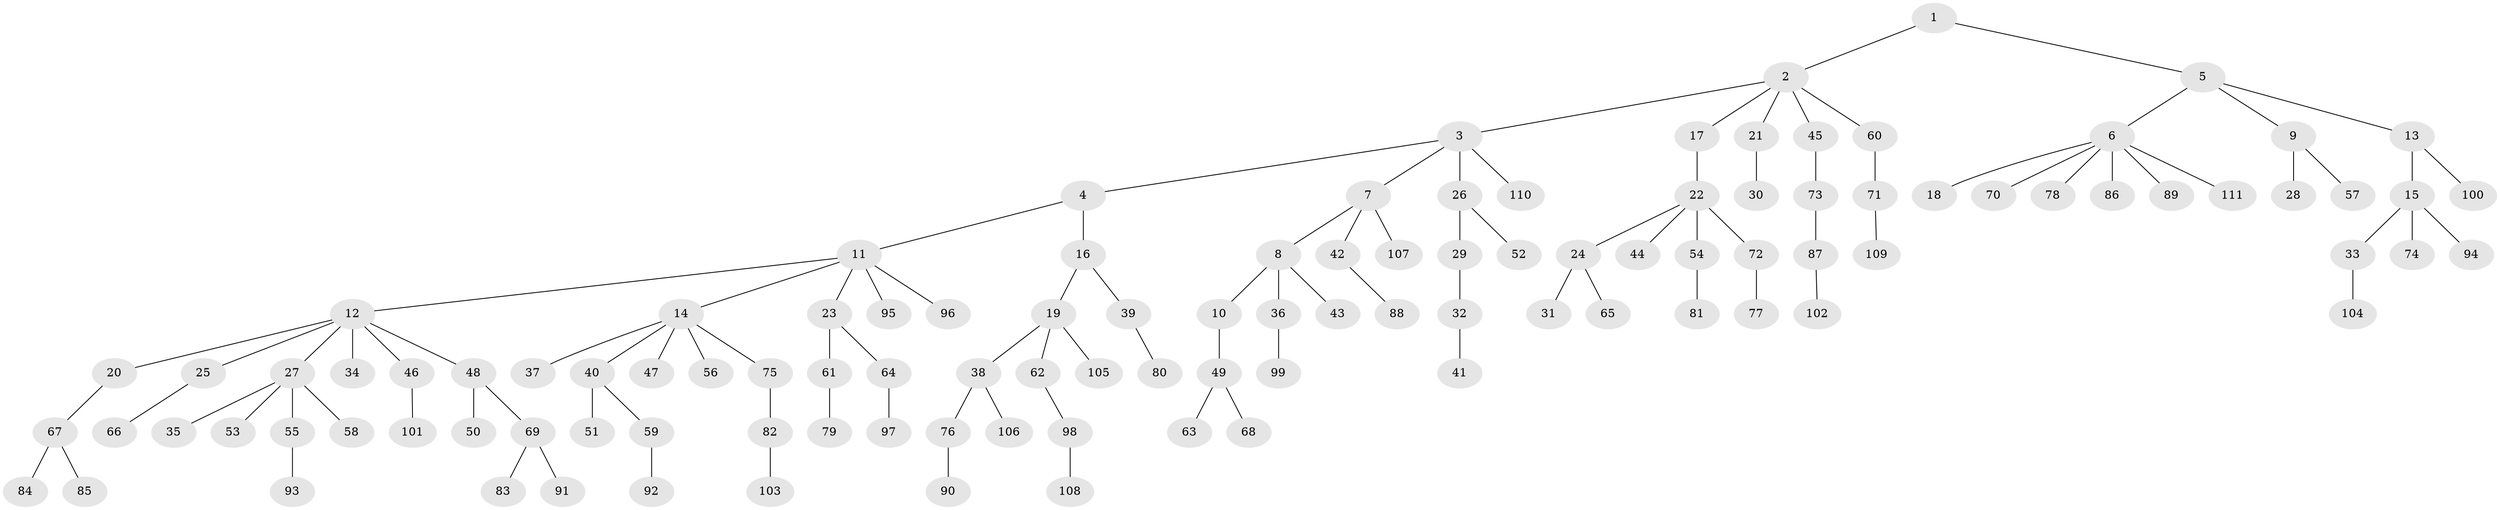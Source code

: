 // coarse degree distribution, {4: 0.025974025974025976, 1: 0.6103896103896104, 2: 0.2727272727272727, 5: 0.05194805194805195, 3: 0.025974025974025976, 29: 0.012987012987012988}
// Generated by graph-tools (version 1.1) at 2025/57/03/04/25 21:57:06]
// undirected, 111 vertices, 110 edges
graph export_dot {
graph [start="1"]
  node [color=gray90,style=filled];
  1;
  2;
  3;
  4;
  5;
  6;
  7;
  8;
  9;
  10;
  11;
  12;
  13;
  14;
  15;
  16;
  17;
  18;
  19;
  20;
  21;
  22;
  23;
  24;
  25;
  26;
  27;
  28;
  29;
  30;
  31;
  32;
  33;
  34;
  35;
  36;
  37;
  38;
  39;
  40;
  41;
  42;
  43;
  44;
  45;
  46;
  47;
  48;
  49;
  50;
  51;
  52;
  53;
  54;
  55;
  56;
  57;
  58;
  59;
  60;
  61;
  62;
  63;
  64;
  65;
  66;
  67;
  68;
  69;
  70;
  71;
  72;
  73;
  74;
  75;
  76;
  77;
  78;
  79;
  80;
  81;
  82;
  83;
  84;
  85;
  86;
  87;
  88;
  89;
  90;
  91;
  92;
  93;
  94;
  95;
  96;
  97;
  98;
  99;
  100;
  101;
  102;
  103;
  104;
  105;
  106;
  107;
  108;
  109;
  110;
  111;
  1 -- 2;
  1 -- 5;
  2 -- 3;
  2 -- 17;
  2 -- 21;
  2 -- 45;
  2 -- 60;
  3 -- 4;
  3 -- 7;
  3 -- 26;
  3 -- 110;
  4 -- 11;
  4 -- 16;
  5 -- 6;
  5 -- 9;
  5 -- 13;
  6 -- 18;
  6 -- 70;
  6 -- 78;
  6 -- 86;
  6 -- 89;
  6 -- 111;
  7 -- 8;
  7 -- 42;
  7 -- 107;
  8 -- 10;
  8 -- 36;
  8 -- 43;
  9 -- 28;
  9 -- 57;
  10 -- 49;
  11 -- 12;
  11 -- 14;
  11 -- 23;
  11 -- 95;
  11 -- 96;
  12 -- 20;
  12 -- 25;
  12 -- 27;
  12 -- 34;
  12 -- 46;
  12 -- 48;
  13 -- 15;
  13 -- 100;
  14 -- 37;
  14 -- 40;
  14 -- 47;
  14 -- 56;
  14 -- 75;
  15 -- 33;
  15 -- 74;
  15 -- 94;
  16 -- 19;
  16 -- 39;
  17 -- 22;
  19 -- 38;
  19 -- 62;
  19 -- 105;
  20 -- 67;
  21 -- 30;
  22 -- 24;
  22 -- 44;
  22 -- 54;
  22 -- 72;
  23 -- 61;
  23 -- 64;
  24 -- 31;
  24 -- 65;
  25 -- 66;
  26 -- 29;
  26 -- 52;
  27 -- 35;
  27 -- 53;
  27 -- 55;
  27 -- 58;
  29 -- 32;
  32 -- 41;
  33 -- 104;
  36 -- 99;
  38 -- 76;
  38 -- 106;
  39 -- 80;
  40 -- 51;
  40 -- 59;
  42 -- 88;
  45 -- 73;
  46 -- 101;
  48 -- 50;
  48 -- 69;
  49 -- 63;
  49 -- 68;
  54 -- 81;
  55 -- 93;
  59 -- 92;
  60 -- 71;
  61 -- 79;
  62 -- 98;
  64 -- 97;
  67 -- 84;
  67 -- 85;
  69 -- 83;
  69 -- 91;
  71 -- 109;
  72 -- 77;
  73 -- 87;
  75 -- 82;
  76 -- 90;
  82 -- 103;
  87 -- 102;
  98 -- 108;
}
